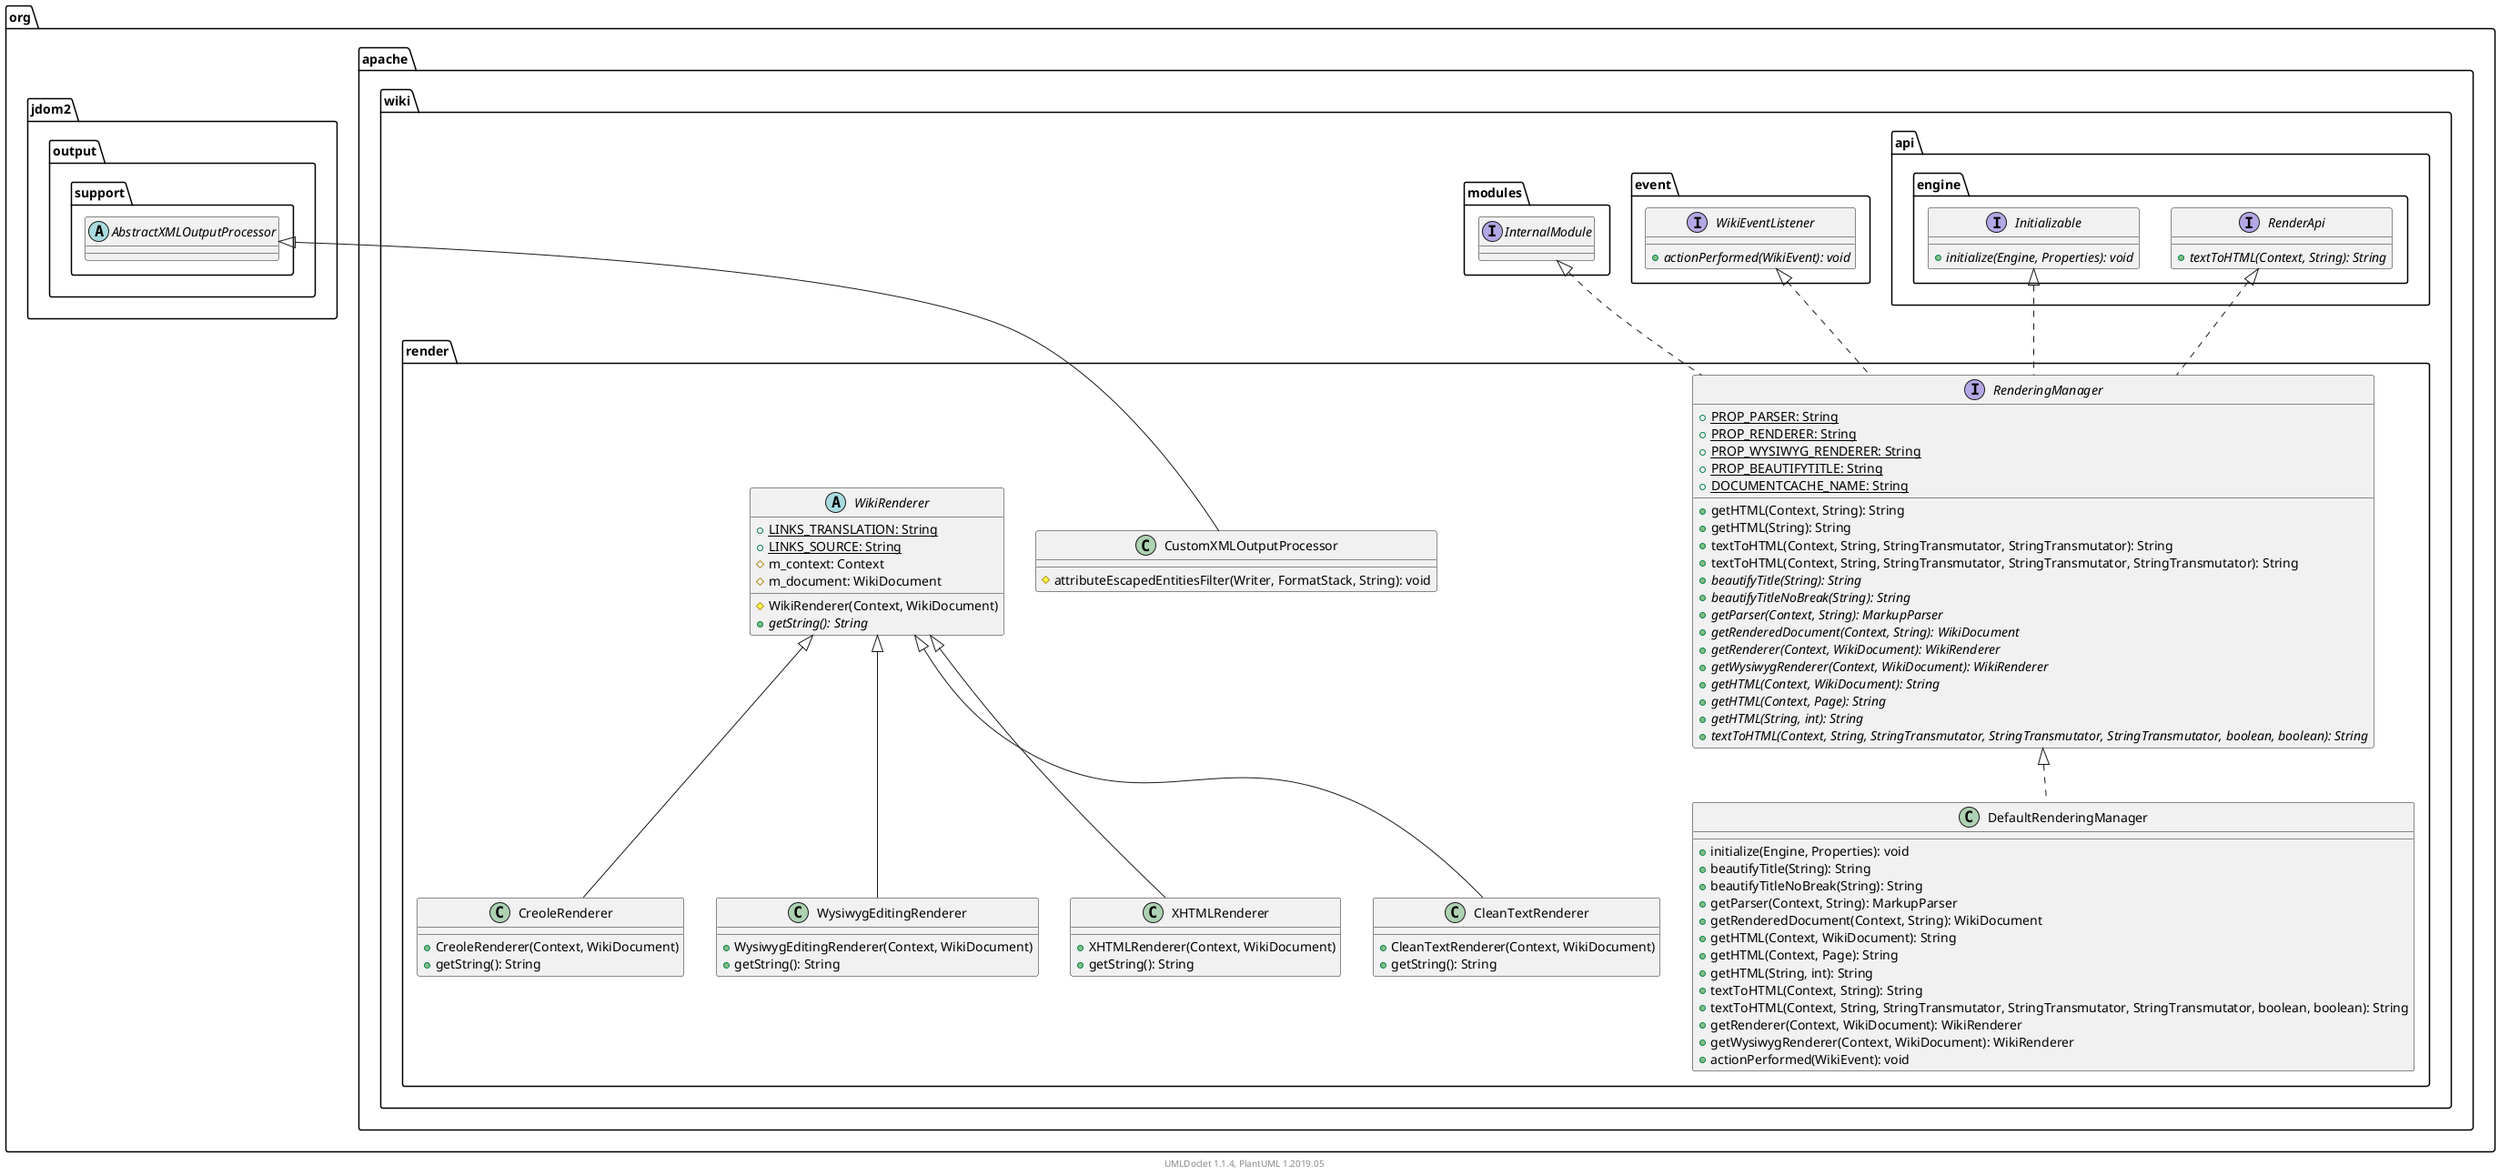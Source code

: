 @startuml

    namespace org.apache.wiki.render {

        class CustomXMLOutputProcessor [[CustomXMLOutputProcessor.html]] {
            #attributeEscapedEntitiesFilter(Writer, FormatStack, String): void
        }

        interface RenderingManager [[RenderingManager.html]] {
            {static} +PROP_PARSER: String
            {static} +PROP_RENDERER: String
            {static} +PROP_WYSIWYG_RENDERER: String
            {static} +PROP_BEAUTIFYTITLE: String
            {static} +DOCUMENTCACHE_NAME: String
            +getHTML(Context, String): String
            +getHTML(String): String
            +textToHTML(Context, String, StringTransmutator, StringTransmutator): String
            +textToHTML(Context, String, StringTransmutator, StringTransmutator, StringTransmutator): String
            {abstract} +beautifyTitle(String): String
            {abstract} +beautifyTitleNoBreak(String): String
            {abstract} +getParser(Context, String): MarkupParser
            {abstract} +getRenderedDocument(Context, String): WikiDocument
            {abstract} +getRenderer(Context, WikiDocument): WikiRenderer
            {abstract} +getWysiwygRenderer(Context, WikiDocument): WikiRenderer
            {abstract} +getHTML(Context, WikiDocument): String
            {abstract} +getHTML(Context, Page): String
            {abstract} +getHTML(String, int): String
            {abstract} +textToHTML(Context, String, StringTransmutator, StringTransmutator, StringTransmutator, boolean, boolean): String
        }

        class CleanTextRenderer [[CleanTextRenderer.html]] {
            +CleanTextRenderer(Context, WikiDocument)
            +getString(): String
        }

        class CreoleRenderer [[CreoleRenderer.html]] {
            +CreoleRenderer(Context, WikiDocument)
            +getString(): String
        }

        abstract class WikiRenderer [[WikiRenderer.html]] {
            {static} +LINKS_TRANSLATION: String
            {static} +LINKS_SOURCE: String
            #m_context: Context
            #m_document: WikiDocument
            #WikiRenderer(Context, WikiDocument)
            {abstract} +getString(): String
        }

        class WysiwygEditingRenderer [[WysiwygEditingRenderer.html]] {
            +WysiwygEditingRenderer(Context, WikiDocument)
            +getString(): String
        }

        class DefaultRenderingManager [[DefaultRenderingManager.html]] {
            +initialize(Engine, Properties): void
            +beautifyTitle(String): String
            +beautifyTitleNoBreak(String): String
            +getParser(Context, String): MarkupParser
            +getRenderedDocument(Context, String): WikiDocument
            +getHTML(Context, WikiDocument): String
            +getHTML(Context, Page): String
            +getHTML(String, int): String
            +textToHTML(Context, String): String
            +textToHTML(Context, String, StringTransmutator, StringTransmutator, StringTransmutator, boolean, boolean): String
            +getRenderer(Context, WikiDocument): WikiRenderer
            +getWysiwygRenderer(Context, WikiDocument): WikiRenderer
            +actionPerformed(WikiEvent): void
        }

        class XHTMLRenderer [[XHTMLRenderer.html]] {
            +XHTMLRenderer(Context, WikiDocument)
            +getString(): String
        }

        abstract class org.jdom2.output.support.AbstractXMLOutputProcessor
        org.jdom2.output.support.AbstractXMLOutputProcessor <|-- CustomXMLOutputProcessor

        interface org.apache.wiki.api.engine.RenderApi {
            {abstract} +textToHTML(Context, String): String
        }
        org.apache.wiki.api.engine.RenderApi <|.. RenderingManager

        interface org.apache.wiki.event.WikiEventListener {
            {abstract} +actionPerformed(WikiEvent): void
        }
        org.apache.wiki.event.WikiEventListener <|.. RenderingManager

        interface org.apache.wiki.modules.InternalModule
        org.apache.wiki.modules.InternalModule <|.. RenderingManager

        interface org.apache.wiki.api.engine.Initializable {
            {abstract} +initialize(Engine, Properties): void
        }
        org.apache.wiki.api.engine.Initializable <|.. RenderingManager

        WikiRenderer <|-- CleanTextRenderer

        WikiRenderer <|-- CreoleRenderer

        WikiRenderer <|-- WysiwygEditingRenderer

        RenderingManager <|.. DefaultRenderingManager

        WikiRenderer <|-- XHTMLRenderer

    }


    center footer UMLDoclet 1.1.4, PlantUML 1.2019.05
@enduml

